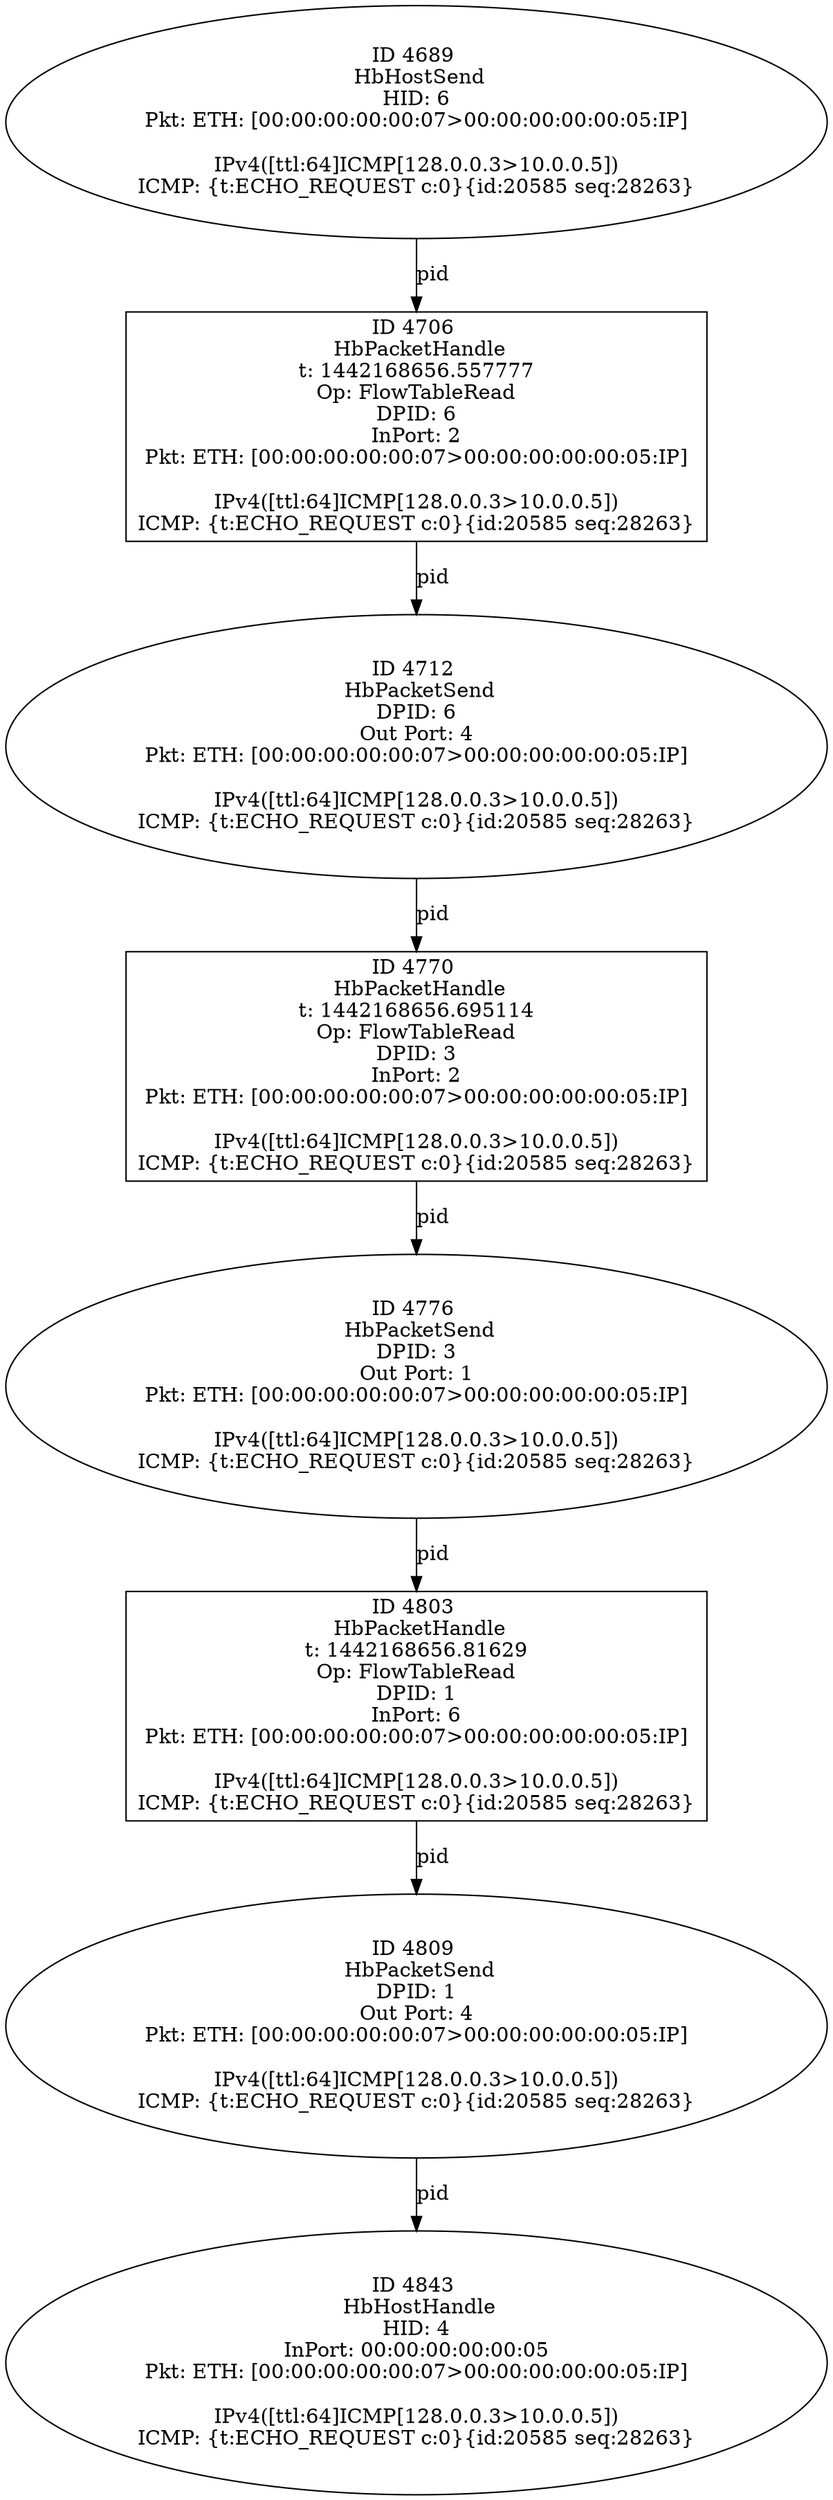 strict digraph G {
4706 [shape=box, event=<hb_events.HbPacketHandle object at 0x10b2ce890>, label="ID 4706 
 HbPacketHandle
t: 1442168656.557777
Op: FlowTableRead
DPID: 6
InPort: 2
Pkt: ETH: [00:00:00:00:00:07>00:00:00:00:00:05:IP]

IPv4([ttl:64]ICMP[128.0.0.3>10.0.0.5])
ICMP: {t:ECHO_REQUEST c:0}{id:20585 seq:28263}"];
4803 [shape=box, event=<hb_events.HbPacketHandle object at 0x10b31d850>, label="ID 4803 
 HbPacketHandle
t: 1442168656.81629
Op: FlowTableRead
DPID: 1
InPort: 6
Pkt: ETH: [00:00:00:00:00:07>00:00:00:00:00:05:IP]

IPv4([ttl:64]ICMP[128.0.0.3>10.0.0.5])
ICMP: {t:ECHO_REQUEST c:0}{id:20585 seq:28263}"];
4689 [shape=oval, event=<hb_events.HbHostSend object at 0x10b2c0050>, label="ID 4689 
 HbHostSend
HID: 6
Pkt: ETH: [00:00:00:00:00:07>00:00:00:00:00:05:IP]

IPv4([ttl:64]ICMP[128.0.0.3>10.0.0.5])
ICMP: {t:ECHO_REQUEST c:0}{id:20585 seq:28263}"];
4712 [shape=oval, event=<hb_events.HbPacketSend object at 0x10b2ce490>, label="ID 4712 
 HbPacketSend
DPID: 6
Out Port: 4
Pkt: ETH: [00:00:00:00:00:07>00:00:00:00:00:05:IP]

IPv4([ttl:64]ICMP[128.0.0.3>10.0.0.5])
ICMP: {t:ECHO_REQUEST c:0}{id:20585 seq:28263}"];
4809 [shape=oval, event=<hb_events.HbPacketSend object at 0x10b31dc10>, label="ID 4809 
 HbPacketSend
DPID: 1
Out Port: 4
Pkt: ETH: [00:00:00:00:00:07>00:00:00:00:00:05:IP]

IPv4([ttl:64]ICMP[128.0.0.3>10.0.0.5])
ICMP: {t:ECHO_REQUEST c:0}{id:20585 seq:28263}"];
4843 [shape=oval, event=<hb_events.HbHostHandle object at 0x10b33fbd0>, label="ID 4843 
 HbHostHandle
HID: 4
InPort: 00:00:00:00:00:05
Pkt: ETH: [00:00:00:00:00:07>00:00:00:00:00:05:IP]

IPv4([ttl:64]ICMP[128.0.0.3>10.0.0.5])
ICMP: {t:ECHO_REQUEST c:0}{id:20585 seq:28263}"];
4770 [shape=box, event=<hb_events.HbPacketHandle object at 0x10b2f84d0>, label="ID 4770 
 HbPacketHandle
t: 1442168656.695114
Op: FlowTableRead
DPID: 3
InPort: 2
Pkt: ETH: [00:00:00:00:00:07>00:00:00:00:00:05:IP]

IPv4([ttl:64]ICMP[128.0.0.3>10.0.0.5])
ICMP: {t:ECHO_REQUEST c:0}{id:20585 seq:28263}"];
4776 [shape=oval, event=<hb_events.HbPacketSend object at 0x10b306f10>, label="ID 4776 
 HbPacketSend
DPID: 3
Out Port: 1
Pkt: ETH: [00:00:00:00:00:07>00:00:00:00:00:05:IP]

IPv4([ttl:64]ICMP[128.0.0.3>10.0.0.5])
ICMP: {t:ECHO_REQUEST c:0}{id:20585 seq:28263}"];
4706 -> 4712  [rel=pid, label=pid];
4803 -> 4809  [rel=pid, label=pid];
4712 -> 4770  [rel=pid, label=pid];
4809 -> 4843  [rel=pid, label=pid];
4770 -> 4776  [rel=pid, label=pid];
4689 -> 4706  [rel=pid, label=pid];
4776 -> 4803  [rel=pid, label=pid];
}
